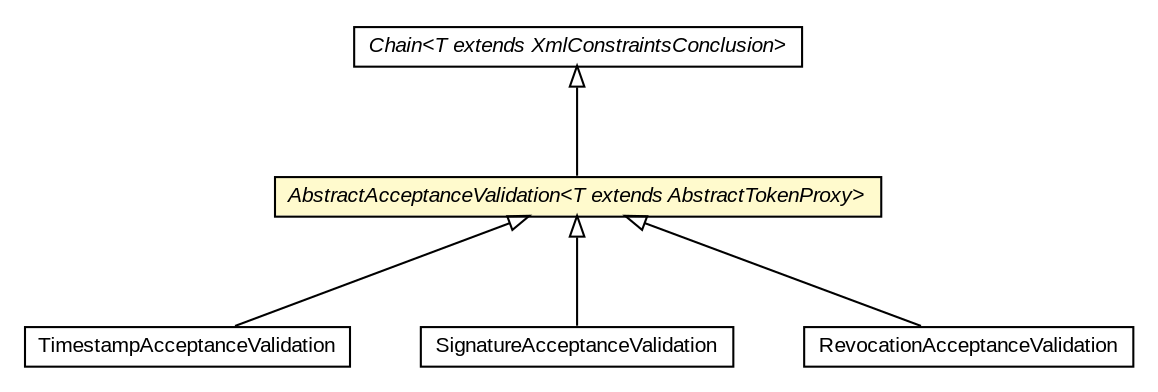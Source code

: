 #!/usr/local/bin/dot
#
# Class diagram 
# Generated by UMLGraph version R5_6-24-gf6e263 (http://www.umlgraph.org/)
#

digraph G {
	edge [fontname="arial",fontsize=10,labelfontname="arial",labelfontsize=10];
	node [fontname="arial",fontsize=10,shape=plaintext];
	nodesep=0.25;
	ranksep=0.5;
	// eu.europa.esig.dss.validation.process.Chain<T extends eu.europa.esig.dss.jaxb.detailedreport.XmlConstraintsConclusion>
	c123898 [label=<<table title="eu.europa.esig.dss.validation.process.Chain" border="0" cellborder="1" cellspacing="0" cellpadding="2" port="p" href="../../Chain.html">
		<tr><td><table border="0" cellspacing="0" cellpadding="1">
<tr><td align="center" balign="center"><font face="arial italic"> Chain&lt;T extends XmlConstraintsConclusion&gt; </font></td></tr>
		</table></td></tr>
		</table>>, URL="../../Chain.html", fontname="arial", fontcolor="black", fontsize=10.0];
	// eu.europa.esig.dss.validation.process.bbb.sav.TimestampAcceptanceValidation
	c123924 [label=<<table title="eu.europa.esig.dss.validation.process.bbb.sav.TimestampAcceptanceValidation" border="0" cellborder="1" cellspacing="0" cellpadding="2" port="p" href="./TimestampAcceptanceValidation.html">
		<tr><td><table border="0" cellspacing="0" cellpadding="1">
<tr><td align="center" balign="center"> TimestampAcceptanceValidation </td></tr>
		</table></td></tr>
		</table>>, URL="./TimestampAcceptanceValidation.html", fontname="arial", fontcolor="black", fontsize=10.0];
	// eu.europa.esig.dss.validation.process.bbb.sav.SignatureAcceptanceValidation
	c123925 [label=<<table title="eu.europa.esig.dss.validation.process.bbb.sav.SignatureAcceptanceValidation" border="0" cellborder="1" cellspacing="0" cellpadding="2" port="p" href="./SignatureAcceptanceValidation.html">
		<tr><td><table border="0" cellspacing="0" cellpadding="1">
<tr><td align="center" balign="center"> SignatureAcceptanceValidation </td></tr>
		</table></td></tr>
		</table>>, URL="./SignatureAcceptanceValidation.html", fontname="arial", fontcolor="black", fontsize=10.0];
	// eu.europa.esig.dss.validation.process.bbb.sav.RevocationAcceptanceValidation
	c123926 [label=<<table title="eu.europa.esig.dss.validation.process.bbb.sav.RevocationAcceptanceValidation" border="0" cellborder="1" cellspacing="0" cellpadding="2" port="p" href="./RevocationAcceptanceValidation.html">
		<tr><td><table border="0" cellspacing="0" cellpadding="1">
<tr><td align="center" balign="center"> RevocationAcceptanceValidation </td></tr>
		</table></td></tr>
		</table>>, URL="./RevocationAcceptanceValidation.html", fontname="arial", fontcolor="black", fontsize=10.0];
	// eu.europa.esig.dss.validation.process.bbb.sav.AbstractAcceptanceValidation<T extends eu.europa.esig.dss.validation.reports.wrapper.AbstractTokenProxy>
	c123927 [label=<<table title="eu.europa.esig.dss.validation.process.bbb.sav.AbstractAcceptanceValidation" border="0" cellborder="1" cellspacing="0" cellpadding="2" port="p" bgcolor="lemonChiffon" href="./AbstractAcceptanceValidation.html">
		<tr><td><table border="0" cellspacing="0" cellpadding="1">
<tr><td align="center" balign="center"><font face="arial italic"> AbstractAcceptanceValidation&lt;T extends AbstractTokenProxy&gt; </font></td></tr>
		</table></td></tr>
		</table>>, URL="./AbstractAcceptanceValidation.html", fontname="arial", fontcolor="black", fontsize=10.0];
	//eu.europa.esig.dss.validation.process.bbb.sav.TimestampAcceptanceValidation extends eu.europa.esig.dss.validation.process.bbb.sav.AbstractAcceptanceValidation<eu.europa.esig.dss.validation.reports.wrapper.TimestampWrapper>
	c123927:p -> c123924:p [dir=back,arrowtail=empty];
	//eu.europa.esig.dss.validation.process.bbb.sav.SignatureAcceptanceValidation extends eu.europa.esig.dss.validation.process.bbb.sav.AbstractAcceptanceValidation<eu.europa.esig.dss.validation.reports.wrapper.SignatureWrapper>
	c123927:p -> c123925:p [dir=back,arrowtail=empty];
	//eu.europa.esig.dss.validation.process.bbb.sav.RevocationAcceptanceValidation extends eu.europa.esig.dss.validation.process.bbb.sav.AbstractAcceptanceValidation<eu.europa.esig.dss.validation.reports.wrapper.RevocationWrapper>
	c123927:p -> c123926:p [dir=back,arrowtail=empty];
	//eu.europa.esig.dss.validation.process.bbb.sav.AbstractAcceptanceValidation<T extends eu.europa.esig.dss.validation.reports.wrapper.AbstractTokenProxy> extends eu.europa.esig.dss.validation.process.Chain<eu.europa.esig.dss.jaxb.detailedreport.XmlSAV>
	c123898:p -> c123927:p [dir=back,arrowtail=empty];
}

